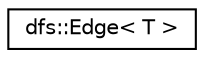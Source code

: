 digraph "Graphical Class Hierarchy"
{
 // LATEX_PDF_SIZE
  edge [fontname="Helvetica",fontsize="10",labelfontname="Helvetica",labelfontsize="10"];
  node [fontname="Helvetica",fontsize="10",shape=record];
  rankdir="LR";
  Node0 [label="dfs::Edge\< T \>",height=0.2,width=0.4,color="black", fillcolor="white", style="filled",URL="$structdfs_1_1Edge.html",tooltip="The Edge struct."];
}
